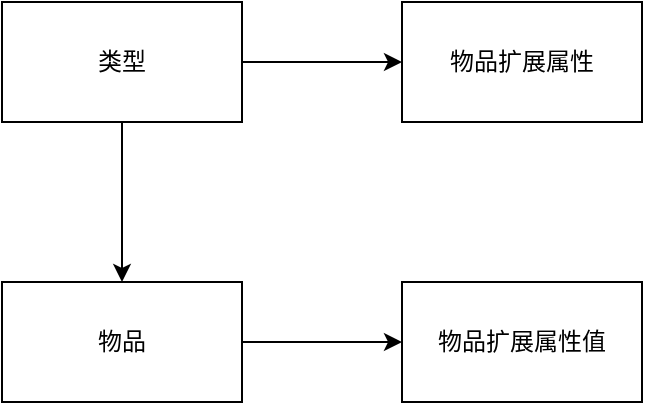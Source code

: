 <mxfile version="23.1.1" type="github">
  <diagram id="R2lEEEUBdFMjLlhIrx00" name="Page-1">
    <mxGraphModel dx="1160" dy="687" grid="0" gridSize="10" guides="1" tooltips="1" connect="1" arrows="1" fold="1" page="1" pageScale="1" pageWidth="850" pageHeight="1100" math="0" shadow="0" extFonts="Permanent Marker^https://fonts.googleapis.com/css?family=Permanent+Marker">
      <root>
        <mxCell id="0" />
        <mxCell id="1" parent="0" />
        <mxCell id="AVYWx6dRsydTbOFGkszw-3" value="" style="edgeStyle=orthogonalEdgeStyle;rounded=0;orthogonalLoop=1;jettySize=auto;html=1;" edge="1" parent="1" source="AVYWx6dRsydTbOFGkszw-1" target="AVYWx6dRsydTbOFGkszw-2">
          <mxGeometry relative="1" as="geometry" />
        </mxCell>
        <mxCell id="AVYWx6dRsydTbOFGkszw-5" value="" style="edgeStyle=orthogonalEdgeStyle;rounded=0;orthogonalLoop=1;jettySize=auto;html=1;" edge="1" parent="1" source="AVYWx6dRsydTbOFGkszw-1" target="AVYWx6dRsydTbOFGkszw-4">
          <mxGeometry relative="1" as="geometry" />
        </mxCell>
        <mxCell id="AVYWx6dRsydTbOFGkszw-1" value="类型" style="rounded=0;whiteSpace=wrap;html=1;" vertex="1" parent="1">
          <mxGeometry x="235" y="163" width="120" height="60" as="geometry" />
        </mxCell>
        <mxCell id="AVYWx6dRsydTbOFGkszw-2" value="物品扩展属性" style="rounded=0;whiteSpace=wrap;html=1;" vertex="1" parent="1">
          <mxGeometry x="435" y="163" width="120" height="60" as="geometry" />
        </mxCell>
        <mxCell id="AVYWx6dRsydTbOFGkszw-7" value="" style="edgeStyle=orthogonalEdgeStyle;rounded=0;orthogonalLoop=1;jettySize=auto;html=1;" edge="1" parent="1" source="AVYWx6dRsydTbOFGkszw-4" target="AVYWx6dRsydTbOFGkszw-6">
          <mxGeometry relative="1" as="geometry" />
        </mxCell>
        <mxCell id="AVYWx6dRsydTbOFGkszw-4" value="物品" style="rounded=0;whiteSpace=wrap;html=1;" vertex="1" parent="1">
          <mxGeometry x="235" y="303" width="120" height="60" as="geometry" />
        </mxCell>
        <mxCell id="AVYWx6dRsydTbOFGkszw-6" value="物品扩展属性值" style="rounded=0;whiteSpace=wrap;html=1;" vertex="1" parent="1">
          <mxGeometry x="435" y="303" width="120" height="60" as="geometry" />
        </mxCell>
      </root>
    </mxGraphModel>
  </diagram>
</mxfile>
